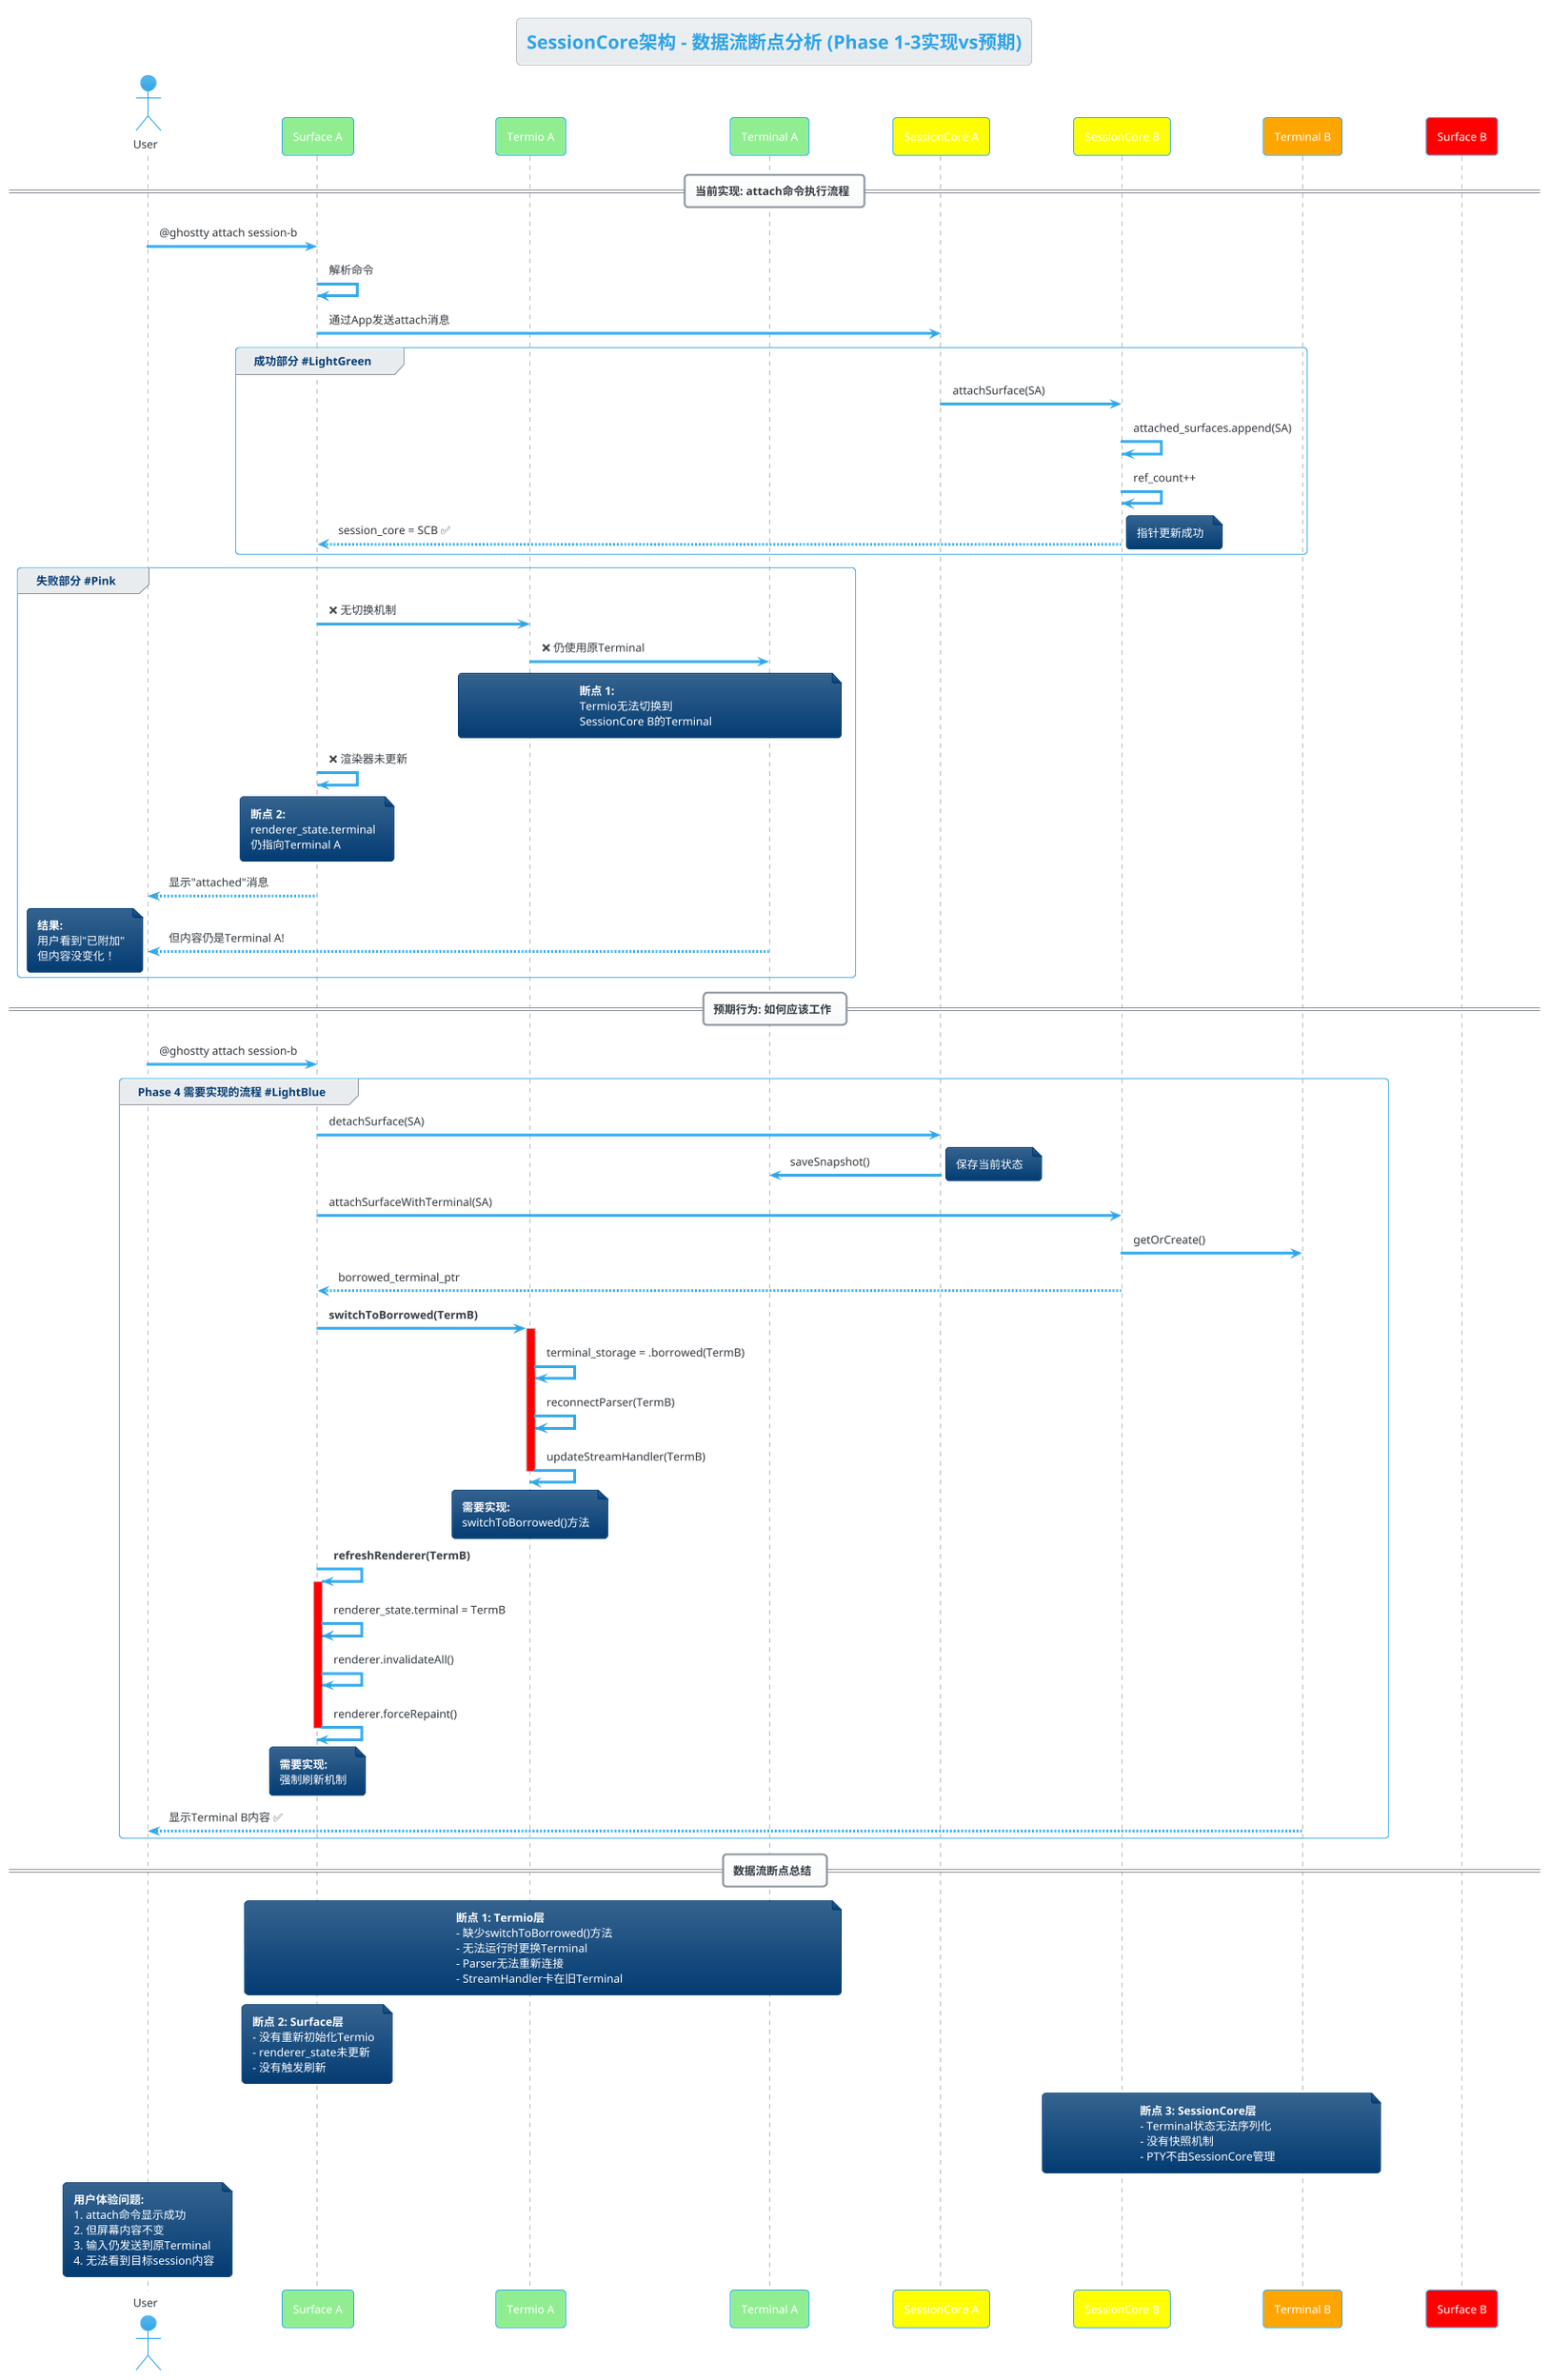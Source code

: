 @startuml sessioncore-dataflow
!theme cerulean
title SessionCore架构 - 数据流断点分析 (Phase 1-3实现vs预期)

actor "User" as User
participant "Surface A" as SA #LightGreen
participant "Termio A" as TA #LightGreen  
participant "Terminal A" as TermA #LightGreen
participant "SessionCore A" as SCA #Yellow
participant "SessionCore B" as SCB #Yellow
participant "Terminal B" as TermB #Orange
participant "Surface B" as SB #Red

== 当前实现: attach命令执行流程 ==

User -> SA: @ghostty attach session-b
SA -> SA: 解析命令
SA -> SCA: 通过App发送attach消息

group 成功部分 #LightGreen
    SCA -> SCB: attachSurface(SA)
    SCB -> SCB: attached_surfaces.append(SA)
    SCB -> SCB: ref_count++
    SCB --> SA: session_core = SCB ✅
    note right: 指针更新成功
end

group 失败部分 #Pink
    SA -> TA: ❌ 无切换机制
    TA -> TermA: ❌ 仍使用原Terminal
    note over TA,TermA 
        <b>断点 1:</b>
        Termio无法切换到
        SessionCore B的Terminal
    end note
    
    SA -> SA: ❌ 渲染器未更新
    note over SA
        <b>断点 2:</b>
        renderer_state.terminal
        仍指向Terminal A
    end note
    
    User <-- SA: 显示"attached"消息
    User <-- TermA: 但内容仍是Terminal A!
    note left
        <b>结果:</b>
        用户看到"已附加"
        但内容没变化！
    end note
end

== 预期行为: 如何应该工作 ==

User -> SA: @ghostty attach session-b

group Phase 4 需要实现的流程 #LightBlue
    SA -> SCA: detachSurface(SA)
    SCA -> TermA: saveSnapshot()
    note right: 保存当前状态
    
    SA -> SCB: attachSurfaceWithTerminal(SA)
    SCB -> TermB: getOrCreate()
    SCB --> SA: borrowed_terminal_ptr
    
    SA -> TA: <b>switchToBorrowed(TermB)</b>
    activate TA #Red
    TA -> TA: terminal_storage = .borrowed(TermB)
    TA -> TA: reconnectParser(TermB)
    TA -> TA: updateStreamHandler(TermB)
    deactivate TA
    note over TA
        <b>需要实现:</b>
        switchToBorrowed()方法
    end note
    
    SA -> SA: <b>refreshRenderer(TermB)</b>
    activate SA #Red
    SA -> SA: renderer_state.terminal = TermB
    SA -> SA: renderer.invalidateAll()
    SA -> SA: renderer.forceRepaint()
    deactivate SA
    note over SA
        <b>需要实现:</b>
        强制刷新机制
    end note
    
    User <-- TermB: 显示Terminal B内容 ✅
end

== 数据流断点总结 ==

note over SA,TermA
<b>断点 1: Termio层</b>
- 缺少switchToBorrowed()方法
- 无法运行时更换Terminal
- Parser无法重新连接
- StreamHandler卡在旧Terminal
end note

note over SA
<b>断点 2: Surface层</b>
- 没有重新初始化Termio
- renderer_state未更新
- 没有触发刷新
end note

note over SCB,TermB
<b>断点 3: SessionCore层</b>
- Terminal状态无法序列化
- 没有快照机制
- PTY不由SessionCore管理
end note

note over User
<b>用户体验问题:</b>
1. attach命令显示成功
2. 但屏幕内容不变
3. 输入仍发送到原Terminal
4. 无法看到目标session内容
end note

@enduml
